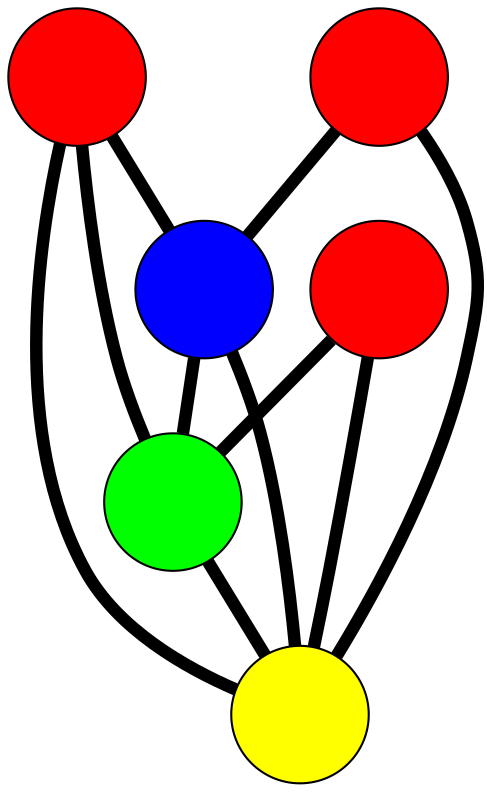 graph G {
	graph [bb="-169.99,-147.1,147.38,129.92",
		overlap=false,
		sep=0.0,
		splines=true
	];
	node [color=black,
		fixedsize=true,
		fontname="Latin Modern Math",
		fontsize=42,
		height=.92,
		label="\N",
		penwidth=1,
		shape=circle,
		width=.92
	];
	edge [color=black,
		penwidth=6,
		style=bold
	];
	0	 [fillcolor=red,
		height=0.91667,
		label="",
		pos="-53.543,-78.23",
		style=filled,
		width=0.91667];
	3	 [fillcolor=blue,
		height=0.91667,
		label="",
		pos="-11.017,96.922",
		style=filled,
		width=0.91667];
	0 -- 3	 [pos="-50.103,-45.28 -48.448,-32.42 -46.157,-17.607 -43.142,-4.3431 -37.704,19.577 -29.246,45.976 -22.373,65.821"];
	4	 [fillcolor=green,
		height=0.91667,
		label="",
		pos="97.31,7.2877",
		style=filled,
		width=0.91667];
	0 -- 4	 [pos="-24.814,-61.944 1.9434,-46.775 41.626,-24.279 68.431,-9.0837"];
	5	 [fillcolor=yellow,
		height=0.91667,
		label="",
		pos="-10.142,-4.2228",
		style=filled,
		width=0.91667];
	0 -- 5	 [pos="-36.639,-49.405 -33.497,-44.048 -30.214,-38.45 -27.072,-33.091"];
	1	 [fillcolor=red,
		height=0.91667,
		label="",
		pos="-136.99,92.339",
		style=filled,
		width=0.91667];
	1 -- 3	 [pos="-103.89,93.543 -85.522,94.211 -62.736,95.04 -44.332,95.71"];
	1 -- 5	 [pos="-110.71,72.331 -89.082,55.869 -58.562,32.637 -36.828,16.091"];
	2	 [fillcolor=red,
		height=0.91667,
		label="",
		pos="114.38,-114.1",
		style=filled,
		width=0.91667];
	2 -- 4	 [pos="109.76,-81.248 107.33,-63.976 104.36,-42.863 101.93,-25.587"];
	2 -- 5	 [pos="89.482,-92.125 67.764,-72.962 36.421,-45.307 14.715,-26.155"];
	3 -- 4	 [pos="14.655,75.68 31.923,61.392 54.593,42.634 71.822,28.377"];
	3 -- 5	 [pos="-10.731,63.804 -10.634,52.627 -10.526,40.153 -10.429,28.97"];
	4 -- 5	 [pos="64.487,3.7716 51.279,2.3568 36.075,0.72803 22.85,-0.68862"];
}
